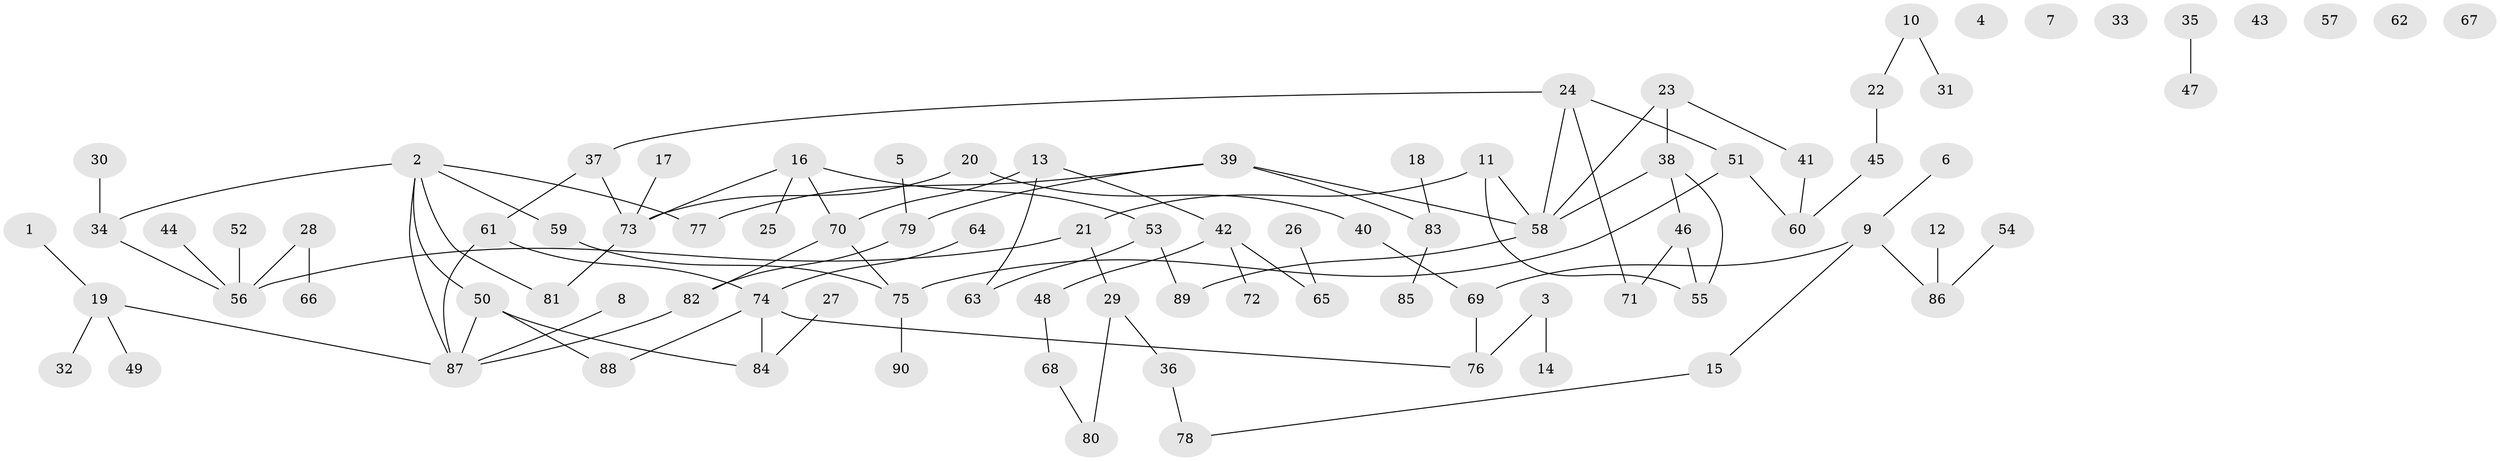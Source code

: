 // coarse degree distribution, {3: 0.16216216216216217, 2: 0.2702702702702703, 1: 0.1891891891891892, 4: 0.2702702702702703, 5: 0.08108108108108109, 6: 0.02702702702702703}
// Generated by graph-tools (version 1.1) at 2025/35/03/04/25 23:35:43]
// undirected, 90 vertices, 101 edges
graph export_dot {
  node [color=gray90,style=filled];
  1;
  2;
  3;
  4;
  5;
  6;
  7;
  8;
  9;
  10;
  11;
  12;
  13;
  14;
  15;
  16;
  17;
  18;
  19;
  20;
  21;
  22;
  23;
  24;
  25;
  26;
  27;
  28;
  29;
  30;
  31;
  32;
  33;
  34;
  35;
  36;
  37;
  38;
  39;
  40;
  41;
  42;
  43;
  44;
  45;
  46;
  47;
  48;
  49;
  50;
  51;
  52;
  53;
  54;
  55;
  56;
  57;
  58;
  59;
  60;
  61;
  62;
  63;
  64;
  65;
  66;
  67;
  68;
  69;
  70;
  71;
  72;
  73;
  74;
  75;
  76;
  77;
  78;
  79;
  80;
  81;
  82;
  83;
  84;
  85;
  86;
  87;
  88;
  89;
  90;
  1 -- 19;
  2 -- 34;
  2 -- 50;
  2 -- 59;
  2 -- 77;
  2 -- 81;
  2 -- 87;
  3 -- 14;
  3 -- 76;
  5 -- 79;
  6 -- 9;
  8 -- 87;
  9 -- 15;
  9 -- 69;
  9 -- 86;
  10 -- 22;
  10 -- 31;
  11 -- 21;
  11 -- 55;
  11 -- 58;
  12 -- 86;
  13 -- 42;
  13 -- 63;
  13 -- 70;
  15 -- 78;
  16 -- 25;
  16 -- 53;
  16 -- 70;
  16 -- 73;
  17 -- 73;
  18 -- 83;
  19 -- 32;
  19 -- 49;
  19 -- 87;
  20 -- 40;
  20 -- 73;
  21 -- 29;
  21 -- 56;
  22 -- 45;
  23 -- 38;
  23 -- 41;
  23 -- 58;
  24 -- 37;
  24 -- 51;
  24 -- 58;
  24 -- 71;
  26 -- 65;
  27 -- 84;
  28 -- 56;
  28 -- 66;
  29 -- 36;
  29 -- 80;
  30 -- 34;
  34 -- 56;
  35 -- 47;
  36 -- 78;
  37 -- 61;
  37 -- 73;
  38 -- 46;
  38 -- 55;
  38 -- 58;
  39 -- 58;
  39 -- 77;
  39 -- 79;
  39 -- 83;
  40 -- 69;
  41 -- 60;
  42 -- 48;
  42 -- 65;
  42 -- 72;
  44 -- 56;
  45 -- 60;
  46 -- 55;
  46 -- 71;
  48 -- 68;
  50 -- 84;
  50 -- 87;
  50 -- 88;
  51 -- 60;
  51 -- 75;
  52 -- 56;
  53 -- 63;
  53 -- 89;
  54 -- 86;
  58 -- 89;
  59 -- 75;
  61 -- 74;
  61 -- 87;
  64 -- 74;
  68 -- 80;
  69 -- 76;
  70 -- 75;
  70 -- 82;
  73 -- 81;
  74 -- 76;
  74 -- 84;
  74 -- 88;
  75 -- 90;
  79 -- 82;
  82 -- 87;
  83 -- 85;
}
